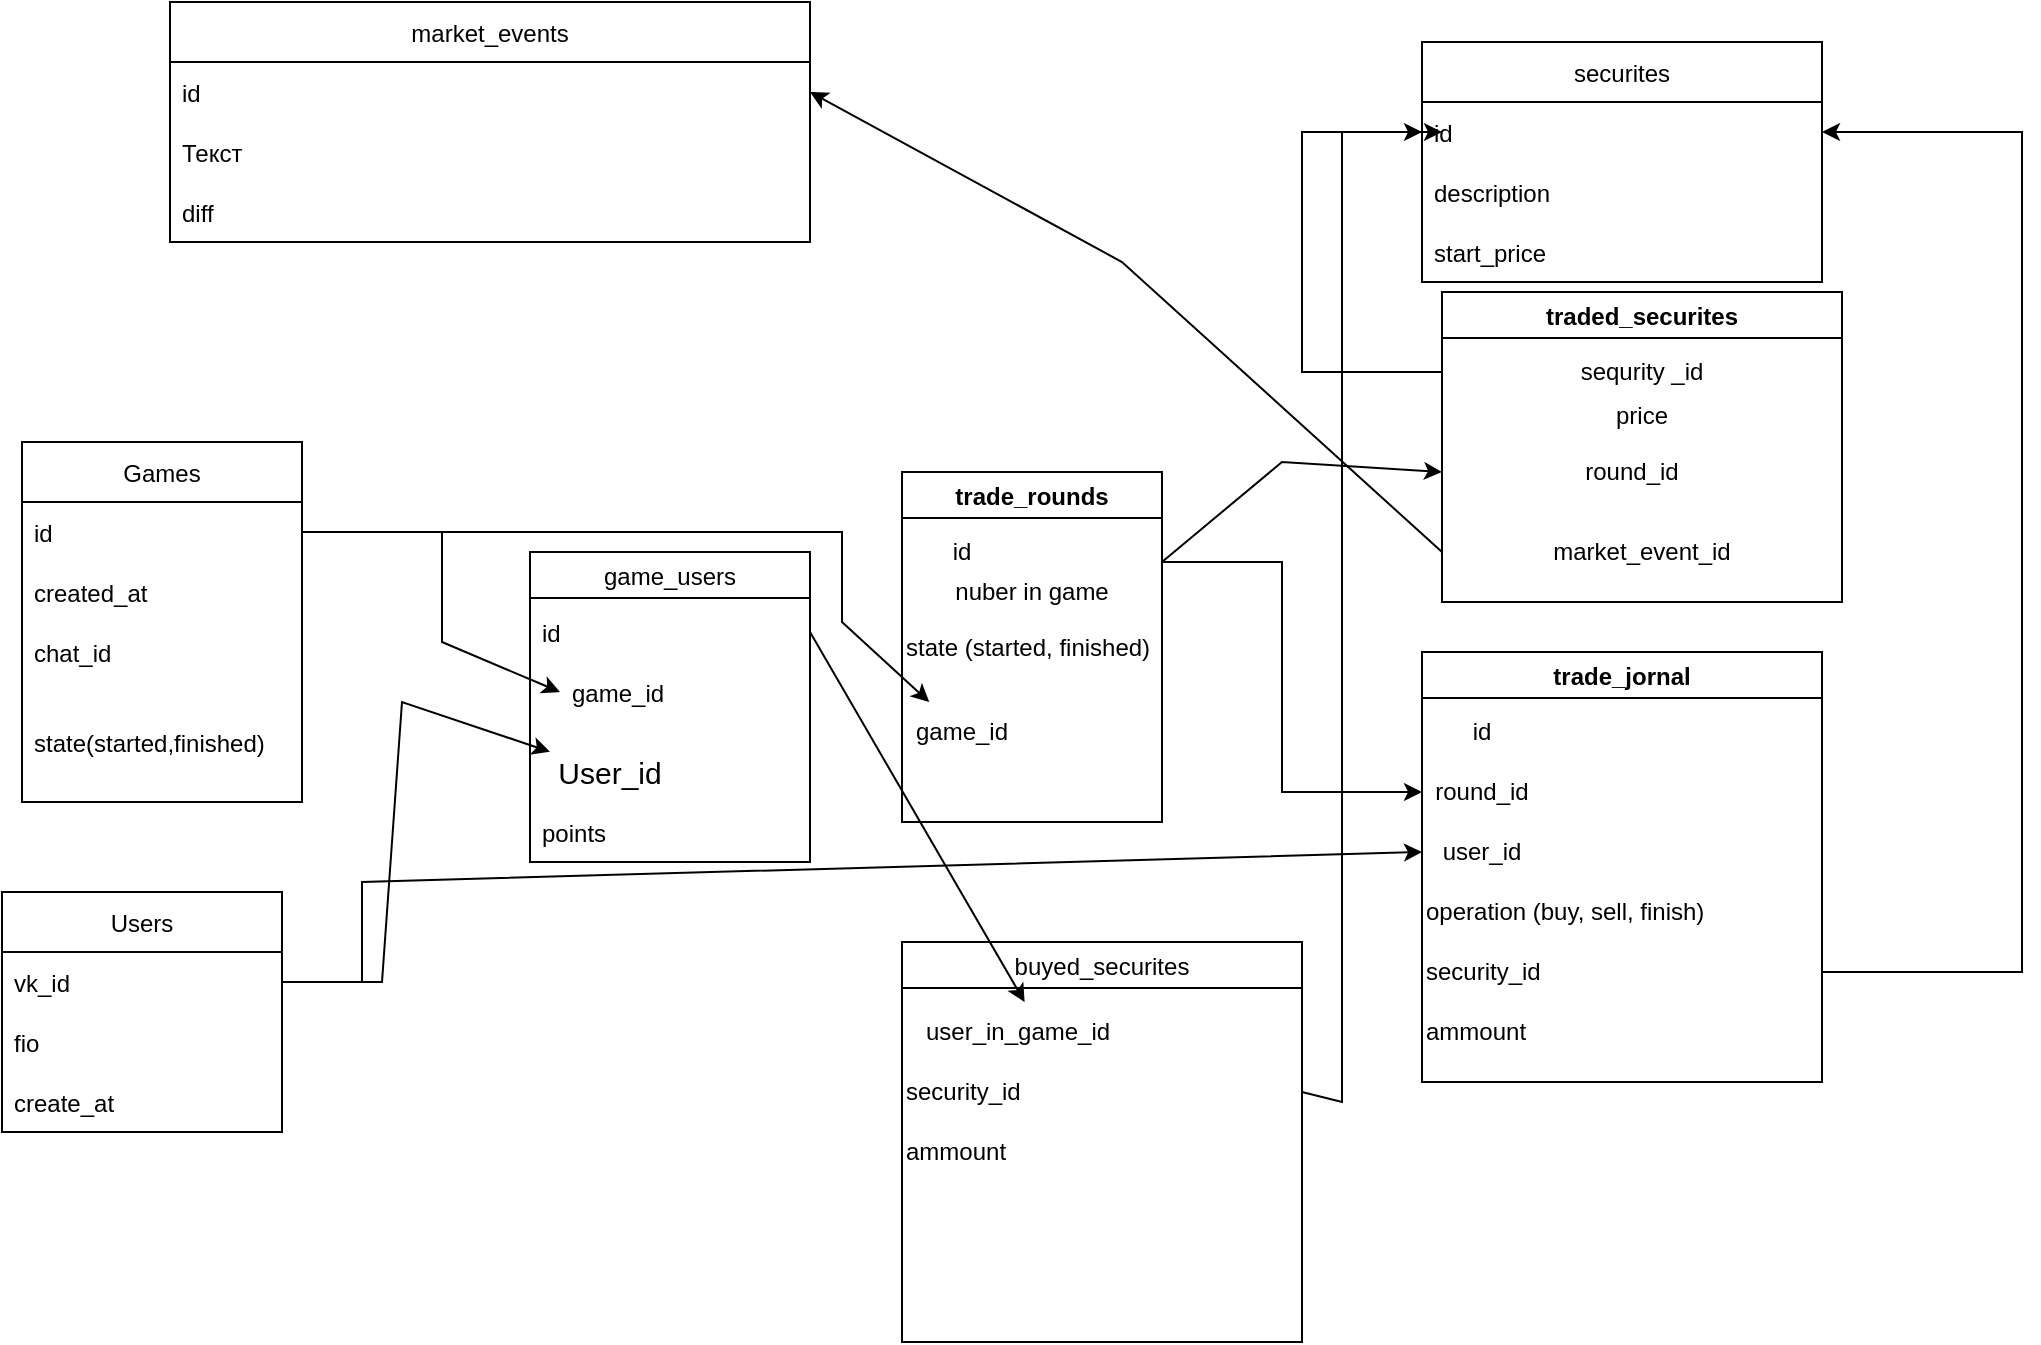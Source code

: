 <mxfile version="16.5.1" type="device"><diagram id="egRGvF4MNrftGE_ga3FI" name="Страница 1"><mxGraphModel dx="1102" dy="2034" grid="1" gridSize="10" guides="1" tooltips="1" connect="1" arrows="1" fold="1" page="1" pageScale="1" pageWidth="827" pageHeight="1169" math="0" shadow="0"><root><mxCell id="0"/><mxCell id="1" parent="0"/><mxCell id="J19xJHU0ULUIQfrzAiBu-1" value="Users" style="swimlane;fontStyle=0;childLayout=stackLayout;horizontal=1;startSize=30;horizontalStack=0;resizeParent=1;resizeParentMax=0;resizeLast=0;collapsible=1;marginBottom=0;" parent="1" vertex="1"><mxGeometry x="150" y="95" width="140" height="120" as="geometry"/></mxCell><mxCell id="J19xJHU0ULUIQfrzAiBu-2" value="vk_id" style="text;strokeColor=none;fillColor=none;align=left;verticalAlign=middle;spacingLeft=4;spacingRight=4;overflow=hidden;points=[[0,0.5],[1,0.5]];portConstraint=eastwest;rotatable=0;" parent="J19xJHU0ULUIQfrzAiBu-1" vertex="1"><mxGeometry y="30" width="140" height="30" as="geometry"/></mxCell><mxCell id="J19xJHU0ULUIQfrzAiBu-3" value="fio" style="text;strokeColor=none;fillColor=none;align=left;verticalAlign=middle;spacingLeft=4;spacingRight=4;overflow=hidden;points=[[0,0.5],[1,0.5]];portConstraint=eastwest;rotatable=0;" parent="J19xJHU0ULUIQfrzAiBu-1" vertex="1"><mxGeometry y="60" width="140" height="30" as="geometry"/></mxCell><mxCell id="J19xJHU0ULUIQfrzAiBu-4" value="create_at" style="text;strokeColor=none;fillColor=none;align=left;verticalAlign=middle;spacingLeft=4;spacingRight=4;overflow=hidden;points=[[0,0.5],[1,0.5]];portConstraint=eastwest;rotatable=0;" parent="J19xJHU0ULUIQfrzAiBu-1" vertex="1"><mxGeometry y="90" width="140" height="30" as="geometry"/></mxCell><mxCell id="J19xJHU0ULUIQfrzAiBu-5" value="Games" style="swimlane;fontStyle=0;childLayout=stackLayout;horizontal=1;startSize=30;horizontalStack=0;resizeParent=1;resizeParentMax=0;resizeLast=0;collapsible=1;marginBottom=0;" parent="1" vertex="1"><mxGeometry x="160" y="-130" width="140" height="180" as="geometry"/></mxCell><mxCell id="J19xJHU0ULUIQfrzAiBu-6" value="id" style="text;strokeColor=none;fillColor=none;align=left;verticalAlign=middle;spacingLeft=4;spacingRight=4;overflow=hidden;points=[[0,0.5],[1,0.5]];portConstraint=eastwest;rotatable=0;" parent="J19xJHU0ULUIQfrzAiBu-5" vertex="1"><mxGeometry y="30" width="140" height="30" as="geometry"/></mxCell><mxCell id="J19xJHU0ULUIQfrzAiBu-7" value="created_at" style="text;strokeColor=none;fillColor=none;align=left;verticalAlign=middle;spacingLeft=4;spacingRight=4;overflow=hidden;points=[[0,0.5],[1,0.5]];portConstraint=eastwest;rotatable=0;" parent="J19xJHU0ULUIQfrzAiBu-5" vertex="1"><mxGeometry y="60" width="140" height="30" as="geometry"/></mxCell><mxCell id="J19xJHU0ULUIQfrzAiBu-8" value="chat_id" style="text;strokeColor=none;fillColor=none;align=left;verticalAlign=middle;spacingLeft=4;spacingRight=4;overflow=hidden;points=[[0,0.5],[1,0.5]];portConstraint=eastwest;rotatable=0;" parent="J19xJHU0ULUIQfrzAiBu-5" vertex="1"><mxGeometry y="90" width="140" height="30" as="geometry"/></mxCell><mxCell id="J19xJHU0ULUIQfrzAiBu-9" value="state(started,finished)" style="text;strokeColor=none;fillColor=none;align=left;verticalAlign=middle;spacingLeft=4;spacingRight=4;overflow=hidden;points=[[0,0.5],[1,0.5]];portConstraint=eastwest;rotatable=0;fontSize=12;" parent="J19xJHU0ULUIQfrzAiBu-5" vertex="1"><mxGeometry y="120" width="140" height="60" as="geometry"/></mxCell><mxCell id="J19xJHU0ULUIQfrzAiBu-10" value="securites" style="swimlane;fontStyle=0;childLayout=stackLayout;horizontal=1;startSize=30;horizontalStack=0;resizeParent=1;resizeParentMax=0;resizeLast=0;collapsible=1;marginBottom=0;" parent="1" vertex="1"><mxGeometry x="860" y="-330" width="200" height="120" as="geometry"/></mxCell><mxCell id="J19xJHU0ULUIQfrzAiBu-11" value="id" style="text;strokeColor=none;fillColor=none;align=left;verticalAlign=middle;spacingLeft=4;spacingRight=4;overflow=hidden;points=[[0,0.5],[1,0.5]];portConstraint=eastwest;rotatable=0;" parent="J19xJHU0ULUIQfrzAiBu-10" vertex="1"><mxGeometry y="30" width="200" height="30" as="geometry"/></mxCell><mxCell id="J19xJHU0ULUIQfrzAiBu-12" value="description" style="text;strokeColor=none;fillColor=none;align=left;verticalAlign=middle;spacingLeft=4;spacingRight=4;overflow=hidden;points=[[0,0.5],[1,0.5]];portConstraint=eastwest;rotatable=0;" parent="J19xJHU0ULUIQfrzAiBu-10" vertex="1"><mxGeometry y="60" width="200" height="30" as="geometry"/></mxCell><mxCell id="J19xJHU0ULUIQfrzAiBu-13" value="start_price" style="text;strokeColor=none;fillColor=none;align=left;verticalAlign=middle;spacingLeft=4;spacingRight=4;overflow=hidden;points=[[0,0.5],[1,0.5]];portConstraint=eastwest;rotatable=0;" parent="J19xJHU0ULUIQfrzAiBu-10" vertex="1"><mxGeometry y="90" width="200" height="30" as="geometry"/></mxCell><mxCell id="J19xJHU0ULUIQfrzAiBu-14" value="market_events" style="swimlane;fontStyle=0;childLayout=stackLayout;horizontal=1;startSize=30;horizontalStack=0;resizeParent=1;resizeParentMax=0;resizeLast=0;collapsible=1;marginBottom=0;" parent="1" vertex="1"><mxGeometry x="234" y="-350" width="320" height="120" as="geometry"/></mxCell><mxCell id="J19xJHU0ULUIQfrzAiBu-15" value="id" style="text;strokeColor=none;fillColor=none;align=left;verticalAlign=middle;spacingLeft=4;spacingRight=4;overflow=hidden;points=[[0,0.5],[1,0.5]];portConstraint=eastwest;rotatable=0;" parent="J19xJHU0ULUIQfrzAiBu-14" vertex="1"><mxGeometry y="30" width="320" height="30" as="geometry"/></mxCell><mxCell id="J19xJHU0ULUIQfrzAiBu-16" value="Текст" style="text;strokeColor=none;fillColor=none;align=left;verticalAlign=middle;spacingLeft=4;spacingRight=4;overflow=hidden;points=[[0,0.5],[1,0.5]];portConstraint=eastwest;rotatable=0;" parent="J19xJHU0ULUIQfrzAiBu-14" vertex="1"><mxGeometry y="60" width="320" height="30" as="geometry"/></mxCell><mxCell id="J19xJHU0ULUIQfrzAiBu-17" value="diff" style="text;strokeColor=none;fillColor=none;align=left;verticalAlign=middle;spacingLeft=4;spacingRight=4;overflow=hidden;points=[[0,0.5],[1,0.5]];portConstraint=eastwest;rotatable=0;" parent="J19xJHU0ULUIQfrzAiBu-14" vertex="1"><mxGeometry y="90" width="320" height="30" as="geometry"/></mxCell><mxCell id="J19xJHU0ULUIQfrzAiBu-18" value="game_users" style="swimlane;fontSize=12;fontStyle=0" parent="1" vertex="1"><mxGeometry x="414" y="-75" width="140" height="155" as="geometry"/></mxCell><mxCell id="J19xJHU0ULUIQfrzAiBu-19" value="game_id" style="text;strokeColor=none;fillColor=none;align=left;verticalAlign=middle;spacingLeft=4;spacingRight=4;overflow=hidden;points=[[0,0.5],[1,0.5]];portConstraint=eastwest;rotatable=0;" parent="J19xJHU0ULUIQfrzAiBu-18" vertex="1"><mxGeometry x="15" y="55" width="110" height="30" as="geometry"/></mxCell><mxCell id="J19xJHU0ULUIQfrzAiBu-20" value="User_id" style="text;html=1;strokeColor=none;fillColor=none;align=center;verticalAlign=middle;whiteSpace=wrap;rounded=0;fontSize=15;" parent="J19xJHU0ULUIQfrzAiBu-18" vertex="1"><mxGeometry x="10" y="95" width="60" height="30" as="geometry"/></mxCell><mxCell id="J19xJHU0ULUIQfrzAiBu-21" value="points" style="text;strokeColor=none;fillColor=none;align=left;verticalAlign=middle;spacingLeft=4;spacingRight=4;overflow=hidden;points=[[0,0.5],[1,0.5]];portConstraint=eastwest;rotatable=0;" parent="J19xJHU0ULUIQfrzAiBu-18" vertex="1"><mxGeometry y="125" width="140" height="30" as="geometry"/></mxCell><mxCell id="J19xJHU0ULUIQfrzAiBu-22" value="id" style="text;strokeColor=none;fillColor=none;align=left;verticalAlign=middle;spacingLeft=4;spacingRight=4;overflow=hidden;points=[[0,0.5],[1,0.5]];portConstraint=eastwest;rotatable=0;" parent="J19xJHU0ULUIQfrzAiBu-18" vertex="1"><mxGeometry y="25" width="140" height="30" as="geometry"/></mxCell><mxCell id="J19xJHU0ULUIQfrzAiBu-23" value="" style="endArrow=classic;html=1;rounded=0;fontSize=15;exitX=1;exitY=0.5;exitDx=0;exitDy=0;entryX=0;entryY=0.5;entryDx=0;entryDy=0;" parent="1" source="J19xJHU0ULUIQfrzAiBu-6" target="J19xJHU0ULUIQfrzAiBu-19" edge="1"><mxGeometry width="50" height="50" relative="1" as="geometry"><mxPoint x="400" y="120" as="sourcePoint"/><mxPoint x="450" y="70" as="targetPoint"/><Array as="points"><mxPoint x="370" y="-85"/><mxPoint x="370" y="-30"/></Array></mxGeometry></mxCell><mxCell id="J19xJHU0ULUIQfrzAiBu-24" value="" style="endArrow=classic;html=1;rounded=0;fontSize=15;" parent="1" source="J19xJHU0ULUIQfrzAiBu-2" target="J19xJHU0ULUIQfrzAiBu-20" edge="1"><mxGeometry width="50" height="50" relative="1" as="geometry"><mxPoint x="400" y="120" as="sourcePoint"/><mxPoint x="450" y="70" as="targetPoint"/><Array as="points"><mxPoint x="340" y="140"/><mxPoint x="350"/></Array></mxGeometry></mxCell><mxCell id="J19xJHU0ULUIQfrzAiBu-25" value="buyed_securites" style="swimlane;fontSize=12;fontStyle=0" parent="1" vertex="1"><mxGeometry x="600" y="120" width="200" height="200" as="geometry"/></mxCell><mxCell id="J19xJHU0ULUIQfrzAiBu-26" value="user_in_game_id" style="text;html=1;strokeColor=none;fillColor=none;align=left;verticalAlign=middle;whiteSpace=wrap;rounded=0;fontSize=12;" parent="J19xJHU0ULUIQfrzAiBu-25" vertex="1"><mxGeometry x="10" y="30" width="120" height="30" as="geometry"/></mxCell><mxCell id="J19xJHU0ULUIQfrzAiBu-27" value="security_id" style="text;html=1;strokeColor=none;fillColor=none;align=left;verticalAlign=middle;whiteSpace=wrap;rounded=0;fontSize=12;" parent="J19xJHU0ULUIQfrzAiBu-25" vertex="1"><mxGeometry y="60" width="200" height="30" as="geometry"/></mxCell><mxCell id="J19xJHU0ULUIQfrzAiBu-28" value="ammount" style="text;html=1;strokeColor=none;fillColor=none;align=left;verticalAlign=middle;whiteSpace=wrap;rounded=0;fontSize=12;" parent="J19xJHU0ULUIQfrzAiBu-25" vertex="1"><mxGeometry y="90" width="120" height="30" as="geometry"/></mxCell><mxCell id="J19xJHU0ULUIQfrzAiBu-29" value="" style="endArrow=classic;html=1;rounded=0;fontSize=12;exitX=1;exitY=0.5;exitDx=0;exitDy=0;" parent="1" source="J19xJHU0ULUIQfrzAiBu-22" target="J19xJHU0ULUIQfrzAiBu-26" edge="1"><mxGeometry width="50" height="50" relative="1" as="geometry"><mxPoint x="400" y="100" as="sourcePoint"/><mxPoint x="450" y="50" as="targetPoint"/></mxGeometry></mxCell><mxCell id="J19xJHU0ULUIQfrzAiBu-30" value="" style="endArrow=classic;html=1;rounded=0;fontSize=12;exitX=1;exitY=0.5;exitDx=0;exitDy=0;" parent="1" source="J19xJHU0ULUIQfrzAiBu-27" edge="1"><mxGeometry width="50" height="50" relative="1" as="geometry"><mxPoint x="860" y="190" as="sourcePoint"/><mxPoint x="870.0" y="-285" as="targetPoint"/><Array as="points"><mxPoint x="820" y="200"/><mxPoint x="820" y="-285"/></Array></mxGeometry></mxCell><mxCell id="J19xJHU0ULUIQfrzAiBu-31" value="" style="endArrow=classic;html=1;rounded=0;fontSize=12;entryX=0;entryY=0.5;entryDx=0;entryDy=0;exitX=0;exitY=0.5;exitDx=0;exitDy=0;" parent="1" source="J19xJHU0ULUIQfrzAiBu-50" target="J19xJHU0ULUIQfrzAiBu-11" edge="1"><mxGeometry width="50" height="50" relative="1" as="geometry"><mxPoint x="855" y="-155" as="sourcePoint"/><mxPoint x="730" y="-60" as="targetPoint"/><Array as="points"><mxPoint x="800" y="-165"/><mxPoint x="800" y="-285"/></Array></mxGeometry></mxCell><mxCell id="J19xJHU0ULUIQfrzAiBu-32" value="trade_rounds" style="swimlane;fontSize=12;" parent="1" vertex="1"><mxGeometry x="600" y="-115" width="130" height="175" as="geometry"/></mxCell><mxCell id="J19xJHU0ULUIQfrzAiBu-33" value="game_id" style="text;html=1;strokeColor=none;fillColor=none;align=center;verticalAlign=middle;whiteSpace=wrap;rounded=0;fontSize=12;" parent="J19xJHU0ULUIQfrzAiBu-32" vertex="1"><mxGeometry y="115" width="60" height="30" as="geometry"/></mxCell><mxCell id="J19xJHU0ULUIQfrzAiBu-34" value="id" style="text;html=1;strokeColor=none;fillColor=none;align=center;verticalAlign=middle;whiteSpace=wrap;rounded=0;fontSize=12;" parent="J19xJHU0ULUIQfrzAiBu-32" vertex="1"><mxGeometry y="25" width="60" height="30" as="geometry"/></mxCell><mxCell id="J19xJHU0ULUIQfrzAiBu-35" value="state (started, finished)" style="text;html=1;strokeColor=none;fillColor=none;align=left;verticalAlign=middle;whiteSpace=wrap;rounded=0;fontSize=12;" parent="J19xJHU0ULUIQfrzAiBu-32" vertex="1"><mxGeometry y="72.5" width="130" height="30" as="geometry"/></mxCell><mxCell id="J19xJHU0ULUIQfrzAiBu-36" value="nuber in game" style="text;html=1;strokeColor=none;fillColor=none;align=center;verticalAlign=middle;whiteSpace=wrap;rounded=0;fontSize=12;" parent="J19xJHU0ULUIQfrzAiBu-32" vertex="1"><mxGeometry y="45" width="130" height="30" as="geometry"/></mxCell><mxCell id="J19xJHU0ULUIQfrzAiBu-37" value="" style="endArrow=classic;html=1;rounded=0;fontSize=12;entryX=0;entryY=0.5;entryDx=0;entryDy=0;" parent="1" target="J19xJHU0ULUIQfrzAiBu-40" edge="1"><mxGeometry width="50" height="50" relative="1" as="geometry"><mxPoint x="730.0" y="-70" as="sourcePoint"/><mxPoint x="600" y="-220" as="targetPoint"/><Array as="points"><mxPoint x="790" y="-70"/><mxPoint x="790" y="45"/></Array></mxGeometry></mxCell><mxCell id="J19xJHU0ULUIQfrzAiBu-38" value="" style="endArrow=classic;html=1;rounded=0;fontSize=12;exitX=1;exitY=0.5;exitDx=0;exitDy=0;" parent="1" source="J19xJHU0ULUIQfrzAiBu-6" target="J19xJHU0ULUIQfrzAiBu-33" edge="1"><mxGeometry width="50" height="50" relative="1" as="geometry"><mxPoint x="540" y="-10" as="sourcePoint"/><mxPoint x="590" y="-60" as="targetPoint"/><Array as="points"><mxPoint x="570" y="-85"/><mxPoint x="570" y="-40"/></Array></mxGeometry></mxCell><mxCell id="J19xJHU0ULUIQfrzAiBu-39" value="trade_jornal" style="swimlane;fontSize=12;" parent="1" vertex="1"><mxGeometry x="860" y="-25" width="200" height="215" as="geometry"/></mxCell><mxCell id="J19xJHU0ULUIQfrzAiBu-40" value="round_id" style="text;html=1;strokeColor=none;fillColor=none;align=center;verticalAlign=middle;whiteSpace=wrap;rounded=0;fontSize=12;" parent="J19xJHU0ULUIQfrzAiBu-39" vertex="1"><mxGeometry y="55" width="60" height="30" as="geometry"/></mxCell><mxCell id="J19xJHU0ULUIQfrzAiBu-41" value="user_id" style="text;html=1;strokeColor=none;fillColor=none;align=center;verticalAlign=middle;whiteSpace=wrap;rounded=0;fontSize=12;" parent="J19xJHU0ULUIQfrzAiBu-39" vertex="1"><mxGeometry y="85" width="60" height="30" as="geometry"/></mxCell><mxCell id="J19xJHU0ULUIQfrzAiBu-42" value="operation (buy, sell, finish)" style="text;html=1;strokeColor=none;fillColor=none;align=left;verticalAlign=middle;whiteSpace=wrap;rounded=0;fontSize=12;" parent="J19xJHU0ULUIQfrzAiBu-39" vertex="1"><mxGeometry y="115" width="200" height="30" as="geometry"/></mxCell><mxCell id="J19xJHU0ULUIQfrzAiBu-43" value="&lt;span style=&quot;&quot;&gt;security_id&lt;/span&gt;" style="text;html=1;strokeColor=none;fillColor=none;align=left;verticalAlign=middle;whiteSpace=wrap;rounded=0;fontSize=12;" parent="J19xJHU0ULUIQfrzAiBu-39" vertex="1"><mxGeometry y="145" width="200" height="30" as="geometry"/></mxCell><mxCell id="J19xJHU0ULUIQfrzAiBu-44" value="id" style="text;html=1;strokeColor=none;fillColor=none;align=center;verticalAlign=middle;whiteSpace=wrap;rounded=0;fontSize=12;" parent="J19xJHU0ULUIQfrzAiBu-39" vertex="1"><mxGeometry y="25" width="60" height="30" as="geometry"/></mxCell><mxCell id="J19xJHU0ULUIQfrzAiBu-45" value="ammount" style="text;html=1;strokeColor=none;fillColor=none;align=left;verticalAlign=middle;whiteSpace=wrap;rounded=0;fontSize=12;" parent="J19xJHU0ULUIQfrzAiBu-39" vertex="1"><mxGeometry y="175" width="120" height="30" as="geometry"/></mxCell><mxCell id="J19xJHU0ULUIQfrzAiBu-46" value="" style="endArrow=classic;html=1;rounded=0;fontSize=12;exitX=1;exitY=0.5;exitDx=0;exitDy=0;entryX=0;entryY=0.5;entryDx=0;entryDy=0;" parent="1" source="J19xJHU0ULUIQfrzAiBu-2" target="J19xJHU0ULUIQfrzAiBu-41" edge="1"><mxGeometry width="50" height="50" relative="1" as="geometry"><mxPoint x="300" y="190" as="sourcePoint"/><mxPoint x="350" y="140" as="targetPoint"/><Array as="points"><mxPoint x="330" y="140"/><mxPoint x="330" y="90"/></Array></mxGeometry></mxCell><mxCell id="J19xJHU0ULUIQfrzAiBu-47" value="" style="endArrow=classic;html=1;rounded=0;fontSize=12;exitX=1;exitY=0.5;exitDx=0;exitDy=0;entryX=1;entryY=0.5;entryDx=0;entryDy=0;" parent="1" source="J19xJHU0ULUIQfrzAiBu-43" target="J19xJHU0ULUIQfrzAiBu-11" edge="1"><mxGeometry width="50" height="50" relative="1" as="geometry"><mxPoint x="700" y="-10" as="sourcePoint"/><mxPoint x="750" y="-60" as="targetPoint"/><Array as="points"><mxPoint x="1160" y="135"/><mxPoint x="1160" y="-285"/></Array></mxGeometry></mxCell><mxCell id="J19xJHU0ULUIQfrzAiBu-48" value="" style="endArrow=classic;html=1;rounded=0;fontSize=12;entryX=0;entryY=0.5;entryDx=0;entryDy=0;" parent="1" target="J19xJHU0ULUIQfrzAiBu-52" edge="1"><mxGeometry width="50" height="50" relative="1" as="geometry"><mxPoint x="730.0" y="-70" as="sourcePoint"/><mxPoint x="890" y="-65" as="targetPoint"/><Array as="points"><mxPoint x="790" y="-120"/></Array></mxGeometry></mxCell><mxCell id="J19xJHU0ULUIQfrzAiBu-49" value="traded_securites" style="swimlane;fontSize=12;" parent="1" vertex="1"><mxGeometry x="870" y="-205" width="200" height="155" as="geometry"/></mxCell><mxCell id="J19xJHU0ULUIQfrzAiBu-50" value="sequrity _id" style="text;html=1;strokeColor=none;fillColor=none;align=center;verticalAlign=middle;whiteSpace=wrap;rounded=0;fontSize=12;" parent="J19xJHU0ULUIQfrzAiBu-49" vertex="1"><mxGeometry y="25" width="200" height="30" as="geometry"/></mxCell><mxCell id="J19xJHU0ULUIQfrzAiBu-51" value="price" style="text;html=1;strokeColor=none;fillColor=none;align=center;verticalAlign=middle;whiteSpace=wrap;rounded=0;fontSize=12;" parent="J19xJHU0ULUIQfrzAiBu-49" vertex="1"><mxGeometry y="47" width="200" height="30" as="geometry"/></mxCell><mxCell id="J19xJHU0ULUIQfrzAiBu-52" value="round_id" style="text;html=1;strokeColor=none;fillColor=none;align=center;verticalAlign=middle;whiteSpace=wrap;rounded=0;fontSize=12;" parent="J19xJHU0ULUIQfrzAiBu-49" vertex="1"><mxGeometry y="75" width="190" height="30" as="geometry"/></mxCell><mxCell id="J19xJHU0ULUIQfrzAiBu-53" value="market_event_id" style="text;html=1;strokeColor=none;fillColor=none;align=center;verticalAlign=middle;whiteSpace=wrap;rounded=0;fontSize=12;" parent="J19xJHU0ULUIQfrzAiBu-49" vertex="1"><mxGeometry y="115" width="200" height="30" as="geometry"/></mxCell><mxCell id="J19xJHU0ULUIQfrzAiBu-54" value="" style="endArrow=classic;html=1;rounded=0;fontSize=12;exitX=0;exitY=0.5;exitDx=0;exitDy=0;entryX=1;entryY=0.5;entryDx=0;entryDy=0;" parent="1" source="J19xJHU0ULUIQfrzAiBu-53" target="J19xJHU0ULUIQfrzAiBu-15" edge="1"><mxGeometry width="50" height="50" relative="1" as="geometry"><mxPoint x="650" y="-60" as="sourcePoint"/><mxPoint x="700" y="-110" as="targetPoint"/><Array as="points"><mxPoint x="710" y="-220"/></Array></mxGeometry></mxCell></root></mxGraphModel></diagram></mxfile>